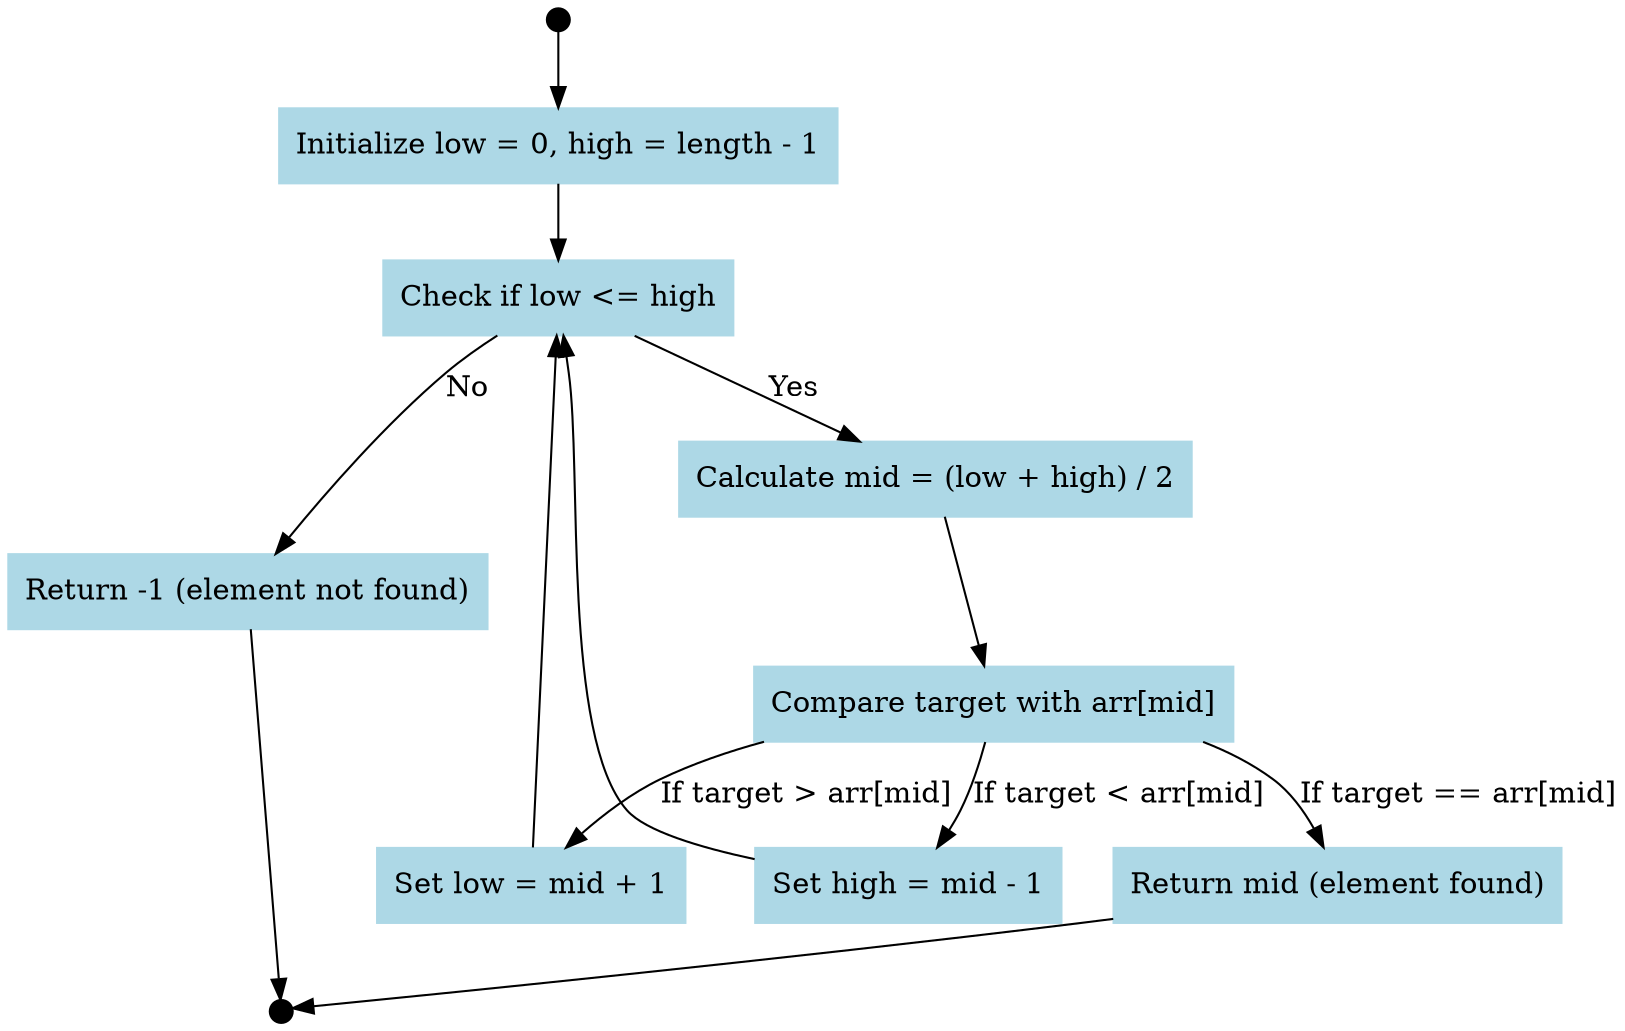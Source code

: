 digraph BinarySearch {
    node [shape=box, style="filled", color=lightblue];

    Start -> "Initialize low = 0, high = length - 1";
    "Initialize low = 0, high = length - 1" -> "Check if low <= high";
    "Check if low <= high" -> "Calculate mid = (low + high) / 2" [label="Yes"];
    "Check if low <= high" -> "Return -1 (element not found)" [label="No"];
    "Calculate mid = (low + high) / 2" -> "Compare target with arr[mid]";
    "Compare target with arr[mid]" -> "Return mid (element found)" [label="If target == arr[mid]"];
    "Compare target with arr[mid]" -> "Set low = mid + 1" [label="If target > arr[mid]"];
    "Compare target with arr[mid]" -> "Set high = mid - 1" [label="If target < arr[mid]"];
    "Set low = mid + 1" -> "Check if low <= high";
    "Set high = mid - 1" -> "Check if low <= high";
    "Return -1 (element not found)" -> End;
    "Return mid (element found)" -> End;

    Start [shape=circle, label="", width=.15, style=filled, color=black];
    End [shape=circle, label="", width=.15, style=filled, color=black];
}

